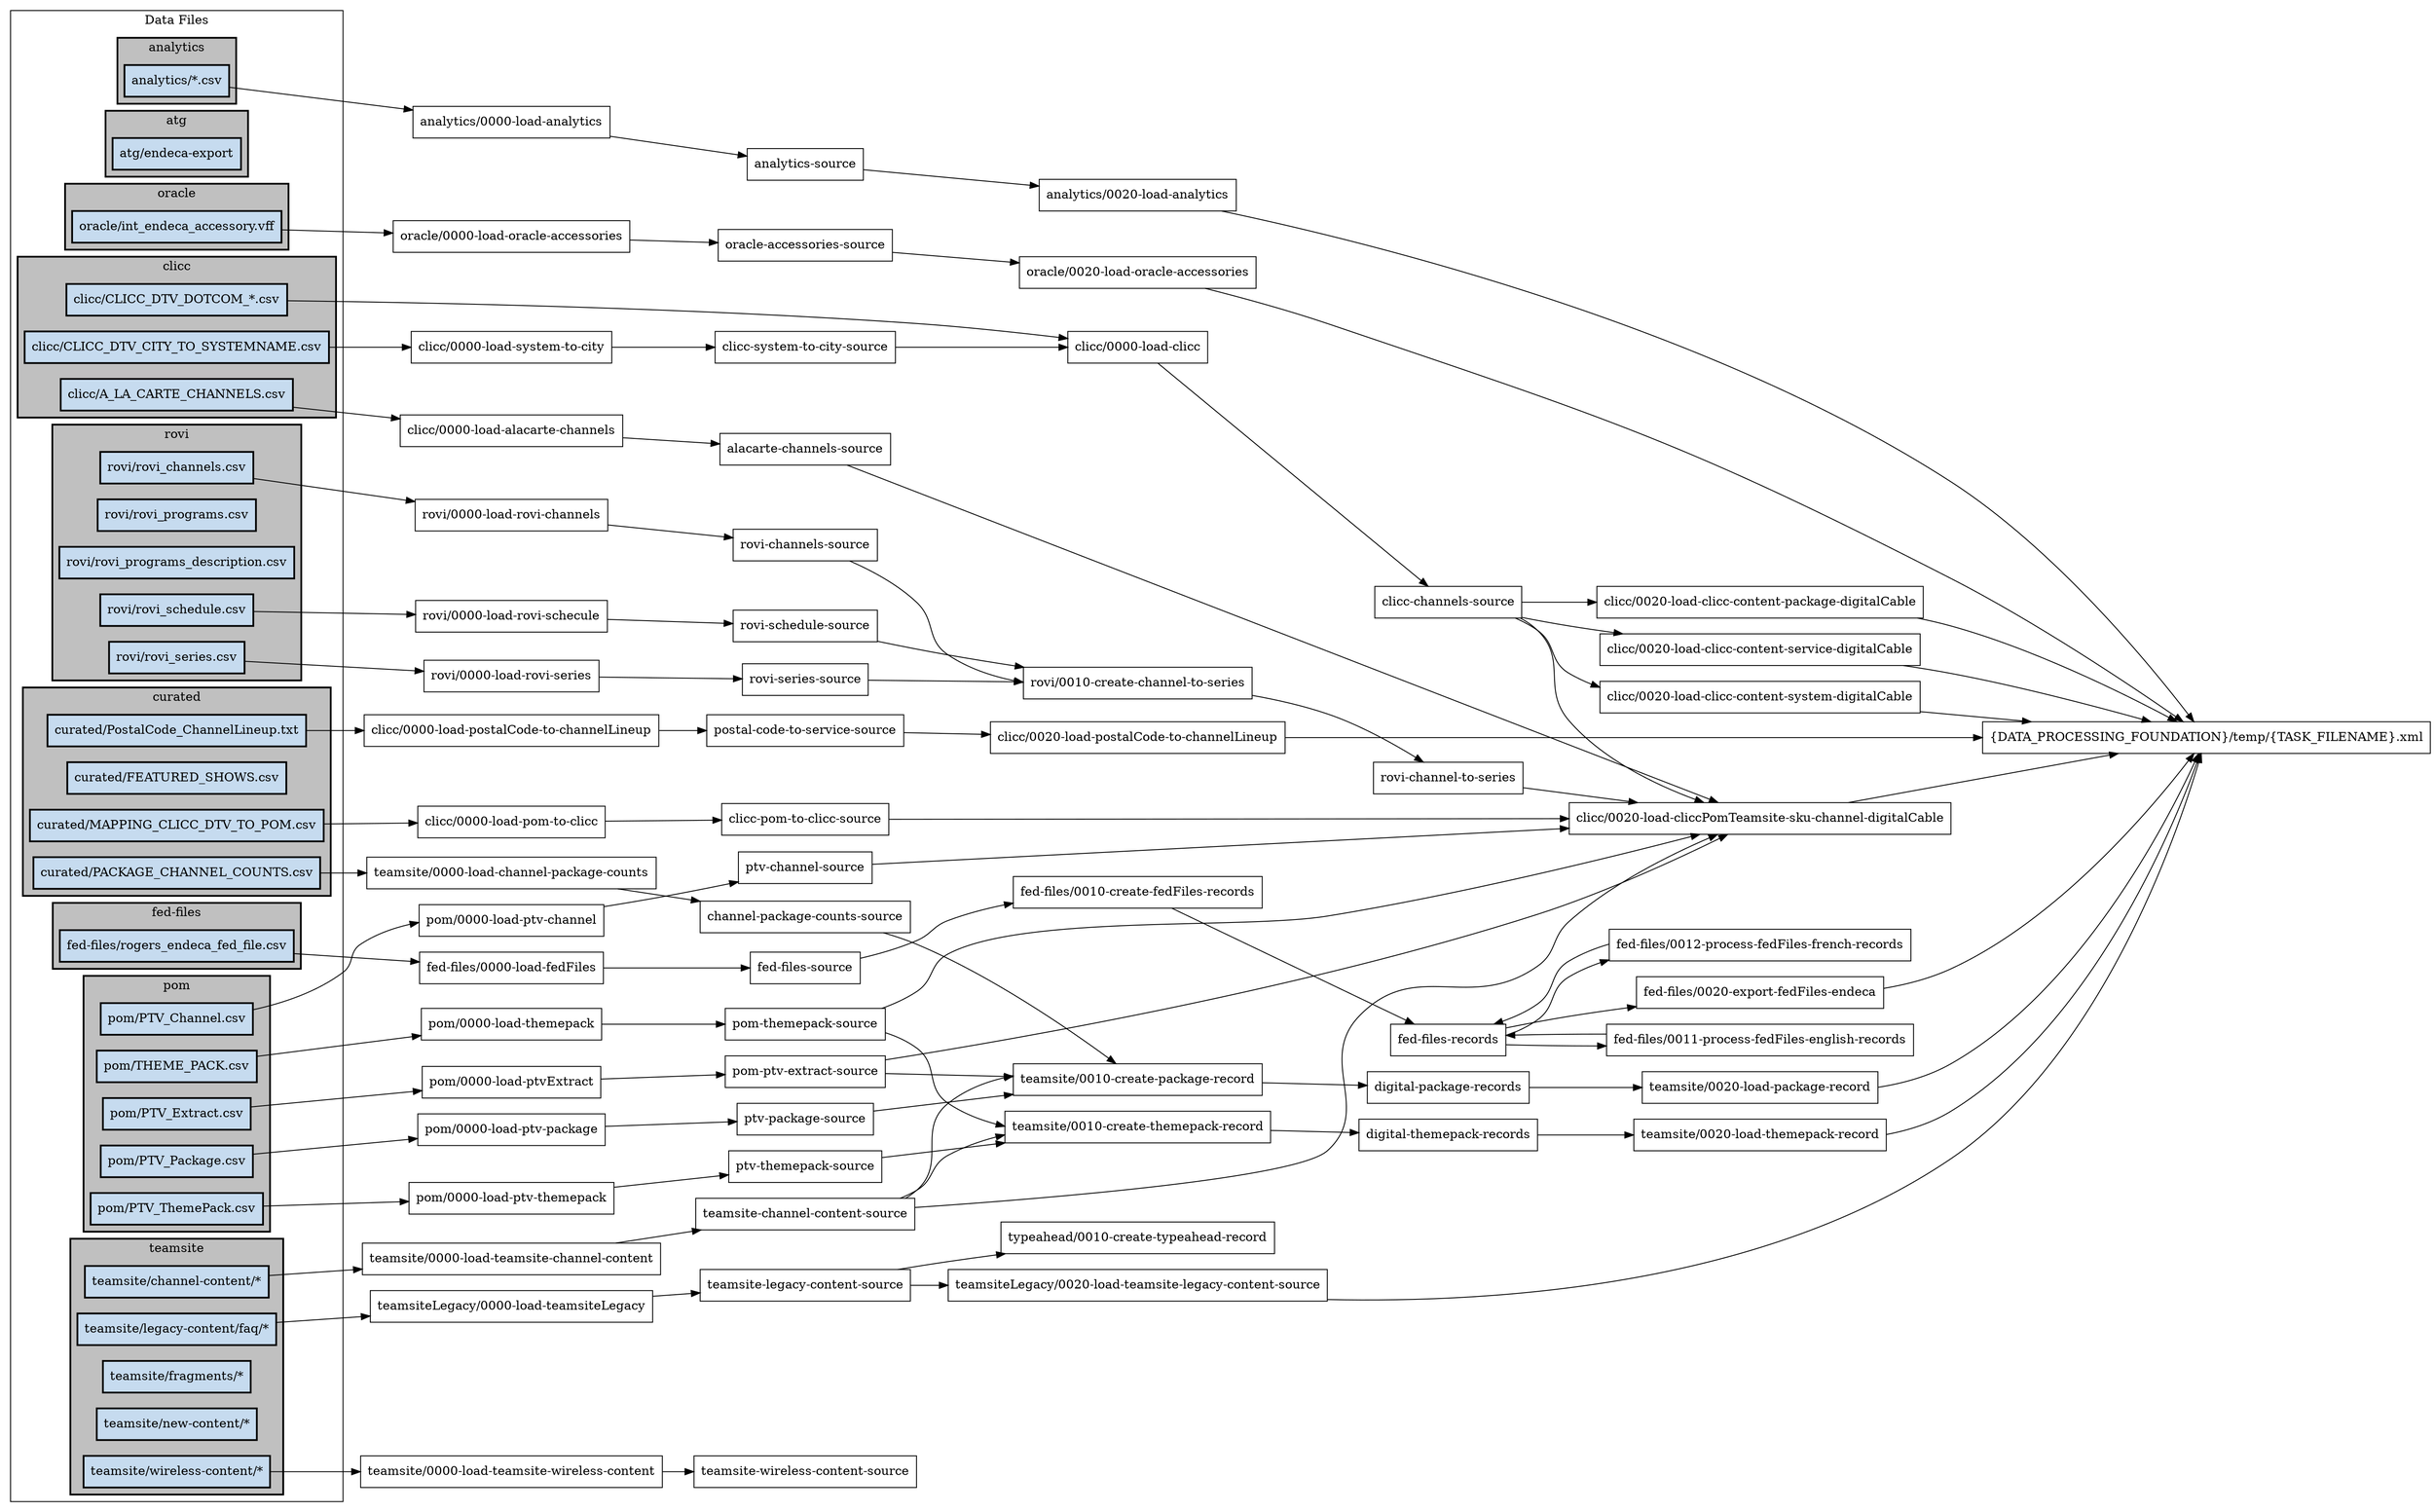 digraph G {
  rankdir=LR;
  rank=same;
  node [shape=box;  colorscheme=blues7;]
  clusterrank="local";

  subgraph clusterDataFiles {
    #rank=same;
    label="Data Files"
    node [fillcolor=3; style=filled; penwidth=2;];
    penwidth=1.0;

    subgraph clusterATG{
      label="atg";
      #rank=same;
      penwidth=2.0; style=filled; bgcolor="grey";
      node [fillcolor=2; style=filled; penwidth=2;];
      "atg/endeca-export/" [label="atg/endeca-export"];
    };
    subgraph clusterAnalytics{
      label="analytics";
      #rank=same;
      penwidth=2.0; style=filled; bgcolor="grey";
      node [fillcolor=2; style=filled; penwidth=2;];
      "analytics/*.csv";
    };
    subgraph clusterCLICC{
      label="clicc";
      #rank=same;
      penwidth=2.0; style=filled; bgcolor="grey";
      node [fillcolor=2; style=filled; penwidth=2;];
      "clicc/A_LA_CARTE_CHANNELS.csv";
      "clicc/CLICC_DTV_CITY_TO_SYSTEMNAME.csv";
      "clicc/CLICC_DTV_DOTCOM_*.csv";
    };
    subgraph clusterCurated{
      label="curated";
      #rank=same;
      penwidth=2.0; style=filled; bgcolor="grey";
      node [fillcolor=2; style=filled; penwidth=2;];
      "curated/MAPPING_CLICC_DTV_TO_POM.csv"
      "curated/FEATURED_SHOWS.csv"
      "curated/PACKAGE_CHANNEL_COUNTS.csv"
      "curated/PostalCode_ChannelLineup.txt"
    };
    subgraph clusterFedFiles{
      label="fed-files";
      #rank=same;
      penwidth=2.0; style=filled; bgcolor="grey";
      node [fillcolor=2; style=filled; penwidth=2;];
      "fed-files/rogers_endeca_fed_file.csv";
    };
    subgraph clusterOracle{
      label="oracle";
      #rank=same;
      penwidth=2.0; style=filled; bgcolor="grey";
      node [fillcolor=2; style=filled; penwidth=2;];
      "oracle/int_endeca_accessory.vff";
    };
    subgraph clusterPOM{
      label="pom";
      #rank=same;
      penwidth=2.0; style=filled; bgcolor="grey";
      node [fillcolor=2; style=filled; penwidth=2;];
      "pom/PTV_Channel.csv";
      "pom/PTV_Extract.csv";
      "pom/PTV_Package.csv";
      "pom/PTV_ThemePack.csv";
      "pom/THEME_PACK.csv";
    };
    subgraph clusterROVI{
      label="rovi";
      #rank=same;
      penwidth=2.0; style=filled; bgcolor="grey";
      node [fillcolor=2; style=filled; penwidth=2;];
      "rovi/rovi_channels.csv";
      "rovi/rovi_programs.csv";
      "rovi/rovi_programs_description.csv";
      "rovi/rovi_schedule.csv";
      "rovi/rovi_series.csv";
    };
    subgraph clusterTeamsite{
      label="teamsite";
      #rank=same;
      penwidth=2.0; style=filled; bgcolor="grey";
      node [fillcolor=2; style=filled; penwidth=2;];
      "teamsite/legacy-content/faq/*"
      "teamsite/channel-content/*";
      "teamsite/fragments/*";
      "teamsite/new-content/*";
      "teamsite/wireless-content/*";
    };
  };
/*
  subgraph clusterTaskChain {
    rank=same;
    rankdir=LR;
    label="Task Chains"
    node [fillcolor=4; style=filled; penwidth=2;];
    penwidth=1.0;

    subgraph cluster0000
    {
      label="0000";
      rank=same;
      "analytics/0000-load-analytics"

      "clicc/0000-load-alacarte-channels"
      "clicc/0000-load-clicc"
      "clicc/0000-load-pom-to-clicc"
      "clicc/0000-load-postalCode-to-channelLineup"
      "clicc/0000-load-system-to-city"

      "fed-files/0000-load-fedFiles"
    }
    subgraph cluster0010
    {
      label="0010";
      rank=same;
      "clicc/0010-create-channel"

      "fed-files/0010-create-fedFiles-records"
      "fed-files/0011-process-fedFiles-english-records"
      "fed-files/0012-process-fedFiles-french-records"
    }
    subgraph cluster0020
    {
      label="0020";
      rank=same;
      "analytics/0020-load-analytics"

      "clicc/0020-load-clicc-content-package-digitalCable"
      "clicc/0020-load-clicc-content-service-digitalCable"
      "clicc/0020-load-clicc-content-system-digitalCable"
      "clicc/0020-load-cliccPompTeamsite-sku-channel-digitalCable"
      "clicc/0020-load-postalCode-to-channelLineup"

      "fed-files/0020-export-fedFiles-endeca"
    }
  };

  subgraph lusterDataCollection {
    label="Data Collection";
    #rank=same;
    penwidth=2.0; style=filled; bgcolor="grey";
    node [fillcolor=2; style=filled; penwidth=2;];
    "clicc-channels-source"
    "alacarte-channels-source"
    "clicc-pom-to-clicc-source"
    "analytics-source"
    "alacarte-channels-source"
    "clicc-system-to-city-source"
    "postal-code-to-service-source"
    "teamsite-channel-content-source"
    "pom-ptv-extract-source"
    "pom-themepack-source"
    "alacarte-channels-source"
    "ptv-channel-source"
    "ptv-package-source"
    "ptv-themepack-source"
    "rovi-channel-to-series"
    "fed-files-source"
    "fed-files-records"
    "oracle-accessories-source"
    "rovi-channels-source"
    "rovi-schedule-source";
    "rovi-series-source";
    "channel-package-counts-source"
    "teamsite-wireless-content-source"
    "digital-package-records"
    "digital-themepack-records"
    "teamsite-legacy-content-source"

  };
*/

  "analytics/*.csv" -> "analytics/0000-load-analytics" -> "analytics-source"; 

  "analytics-source" -> "analytics/0020-load-analytics" -> "{DATA_PROCESSING_FOUNDATION}/temp/{TASK_FILENAME}.xml";

  "clicc/A_LA_CARTE_CHANNELS.csv" -> "clicc/0000-load-alacarte-channels" -> "alacarte-channels-source";

  "clicc/CLICC_DTV_DOTCOM_*.csv" -> "clicc/0000-load-clicc" -> "clicc-channels-source";
  "clicc-system-to-city-source" -> "clicc/0000-load-clicc";

  "curated/MAPPING_CLICC_DTV_TO_POM.csv" -> "clicc/0000-load-pom-to-clicc" -> "clicc-pom-to-clicc-source";
  
  "curated/PostalCode_ChannelLineup.txt" -> "clicc/0000-load-postalCode-to-channelLineup" -> "postal-code-to-service-source";

  "clicc/CLICC_DTV_CITY_TO_SYSTEMNAME.csv" -> "clicc/0000-load-system-to-city" -> "clicc-system-to-city-source";

  "clicc-channels-source" -> "clicc/0020-load-clicc-content-package-digitalCable" -> "{DATA_PROCESSING_FOUNDATION}/temp/{TASK_FILENAME}.xml";

  "clicc-channels-source" -> "clicc/0020-load-clicc-content-service-digitalCable" -> "{DATA_PROCESSING_FOUNDATION}/temp/{TASK_FILENAME}.xml";

  "clicc-channels-source" -> "clicc/0020-load-clicc-content-system-digitalCable" -> "{DATA_PROCESSING_FOUNDATION}/temp/{TASK_FILENAME}.xml";

  "clicc-channels-source" -> "clicc/0020-load-cliccPomTeamsite-sku-channel-digitalCable" -> "{DATA_PROCESSING_FOUNDATION}/temp/{TASK_FILENAME}.xml";
  "clicc-pom-to-clicc-source" -> "clicc/0020-load-cliccPomTeamsite-sku-channel-digitalCable";
  "teamsite-channel-content-source" -> "clicc/0020-load-cliccPomTeamsite-sku-channel-digitalCable";
  "pom-ptv-extract-source" -> "clicc/0020-load-cliccPomTeamsite-sku-channel-digitalCable";
  "pom-themepack-source" -> "clicc/0020-load-cliccPomTeamsite-sku-channel-digitalCable";
  "alacarte-channels-source" -> "clicc/0020-load-cliccPomTeamsite-sku-channel-digitalCable";
  "ptv-channel-source" -> "clicc/0020-load-cliccPomTeamsite-sku-channel-digitalCable";
  "rovi-channel-to-series" -> "clicc/0020-load-cliccPomTeamsite-sku-channel-digitalCable";

  "postal-code-to-service-source" -> "clicc/0020-load-postalCode-to-channelLineup" -> "{DATA_PROCESSING_FOUNDATION}/temp/{TASK_FILENAME}.xml";

  "fed-files/rogers_endeca_fed_file.csv" -> "fed-files/0000-load-fedFiles" -> "fed-files-source";

  "fed-files-source" -> "fed-files/0010-create-fedFiles-records" -> "fed-files-records";

  "fed-files-records" -> "fed-files/0011-process-fedFiles-english-records" -> "fed-files-records";

  "fed-files-records" -> "fed-files/0012-process-fedFiles-french-records" -> "fed-files-records";

  "fed-files-records" -> "fed-files/0020-export-fedFiles-endeca" -> "{DATA_PROCESSING_FOUNDATION}/temp/{TASK_FILENAME}.xml";

  "oracle/int_endeca_accessory.vff" -> "oracle/0000-load-oracle-accessories" -> "oracle-accessories-source";
  "oracle-accessories-source" -> "oracle/0020-load-oracle-accessories" -> "{DATA_PROCESSING_FOUNDATION}/temp/{TASK_FILENAME}.xml";

  "pom/PTV_Channel.csv" -> "pom/0000-load-ptv-channel" -> "ptv-channel-source";

  "pom/PTV_Package.csv" -> "pom/0000-load-ptv-package" -> "ptv-package-source";

  "pom/PTV_ThemePack.csv" -> "pom/0000-load-ptv-themepack" -> "ptv-themepack-source";

  "pom/PTV_Extract.csv" -> "pom/0000-load-ptvExtract" -> "pom-ptv-extract-source";

  "pom/THEME_PACK.csv" -> "pom/0000-load-themepack" -> "pom-themepack-source";

  "rovi/rovi_channels.csv" -> "rovi/0000-load-rovi-channels" -> "rovi-channels-source";

  "rovi/rovi_schedule.csv" -> "rovi/0000-load-rovi-schecule" -> "rovi-schedule-source";

  "rovi/rovi_series.csv" -> "rovi/0000-load-rovi-series" -> "rovi-series-source";

  "rovi-schedule-source" -> "rovi/0010-create-channel-to-series" -> "rovi-channel-to-series";
  "rovi-channels-source" -> "rovi/0010-create-channel-to-series";
  "rovi-series-source" -> "rovi/0010-create-channel-to-series";

  "curated/PACKAGE_CHANNEL_COUNTS.csv" -> "teamsite/0000-load-channel-package-counts" -> "channel-package-counts-source"

  "teamsite/channel-content/*" -> "teamsite/0000-load-teamsite-channel-content" -> "teamsite-channel-content-source";

  "teamsite/wireless-content/*" -> "teamsite/0000-load-teamsite-wireless-content" -> "teamsite-wireless-content-source";

  "pom-ptv-extract-source" -> "teamsite/0010-create-package-record" -> "digital-package-records"
  "channel-package-counts-source" -> "teamsite/0010-create-package-record"
  "teamsite-channel-content-source" -> "teamsite/0010-create-package-record"
  "ptv-package-source" -> "teamsite/0010-create-package-record"

  "pom-themepack-source" -> "teamsite/0010-create-themepack-record" -> "digital-themepack-records"
  "teamsite-channel-content-source" -> "teamsite/0010-create-themepack-record"
  "ptv-themepack-source" -> "teamsite/0010-create-themepack-record"


  "digital-package-records" -> "teamsite/0020-load-package-record" -> "{DATA_PROCESSING_FOUNDATION}/temp/{TASK_FILENAME}.xml"
  
  "digital-themepack-records" -> "teamsite/0020-load-themepack-record" -> "{DATA_PROCESSING_FOUNDATION}/temp/{TASK_FILENAME}.xml"

  "teamsite/legacy-content/faq/*" -> "teamsiteLegacy/0000-load-teamsiteLegacy" -> "teamsite-legacy-content-source"

  "teamsite-legacy-content-source" -> "teamsiteLegacy/0020-load-teamsite-legacy-content-source" -> "{DATA_PROCESSING_FOUNDATION}/temp/{TASK_FILENAME}.xml"

  "teamsite-legacy-content-source" -> "typeahead/0010-create-typeahead-record"

}
